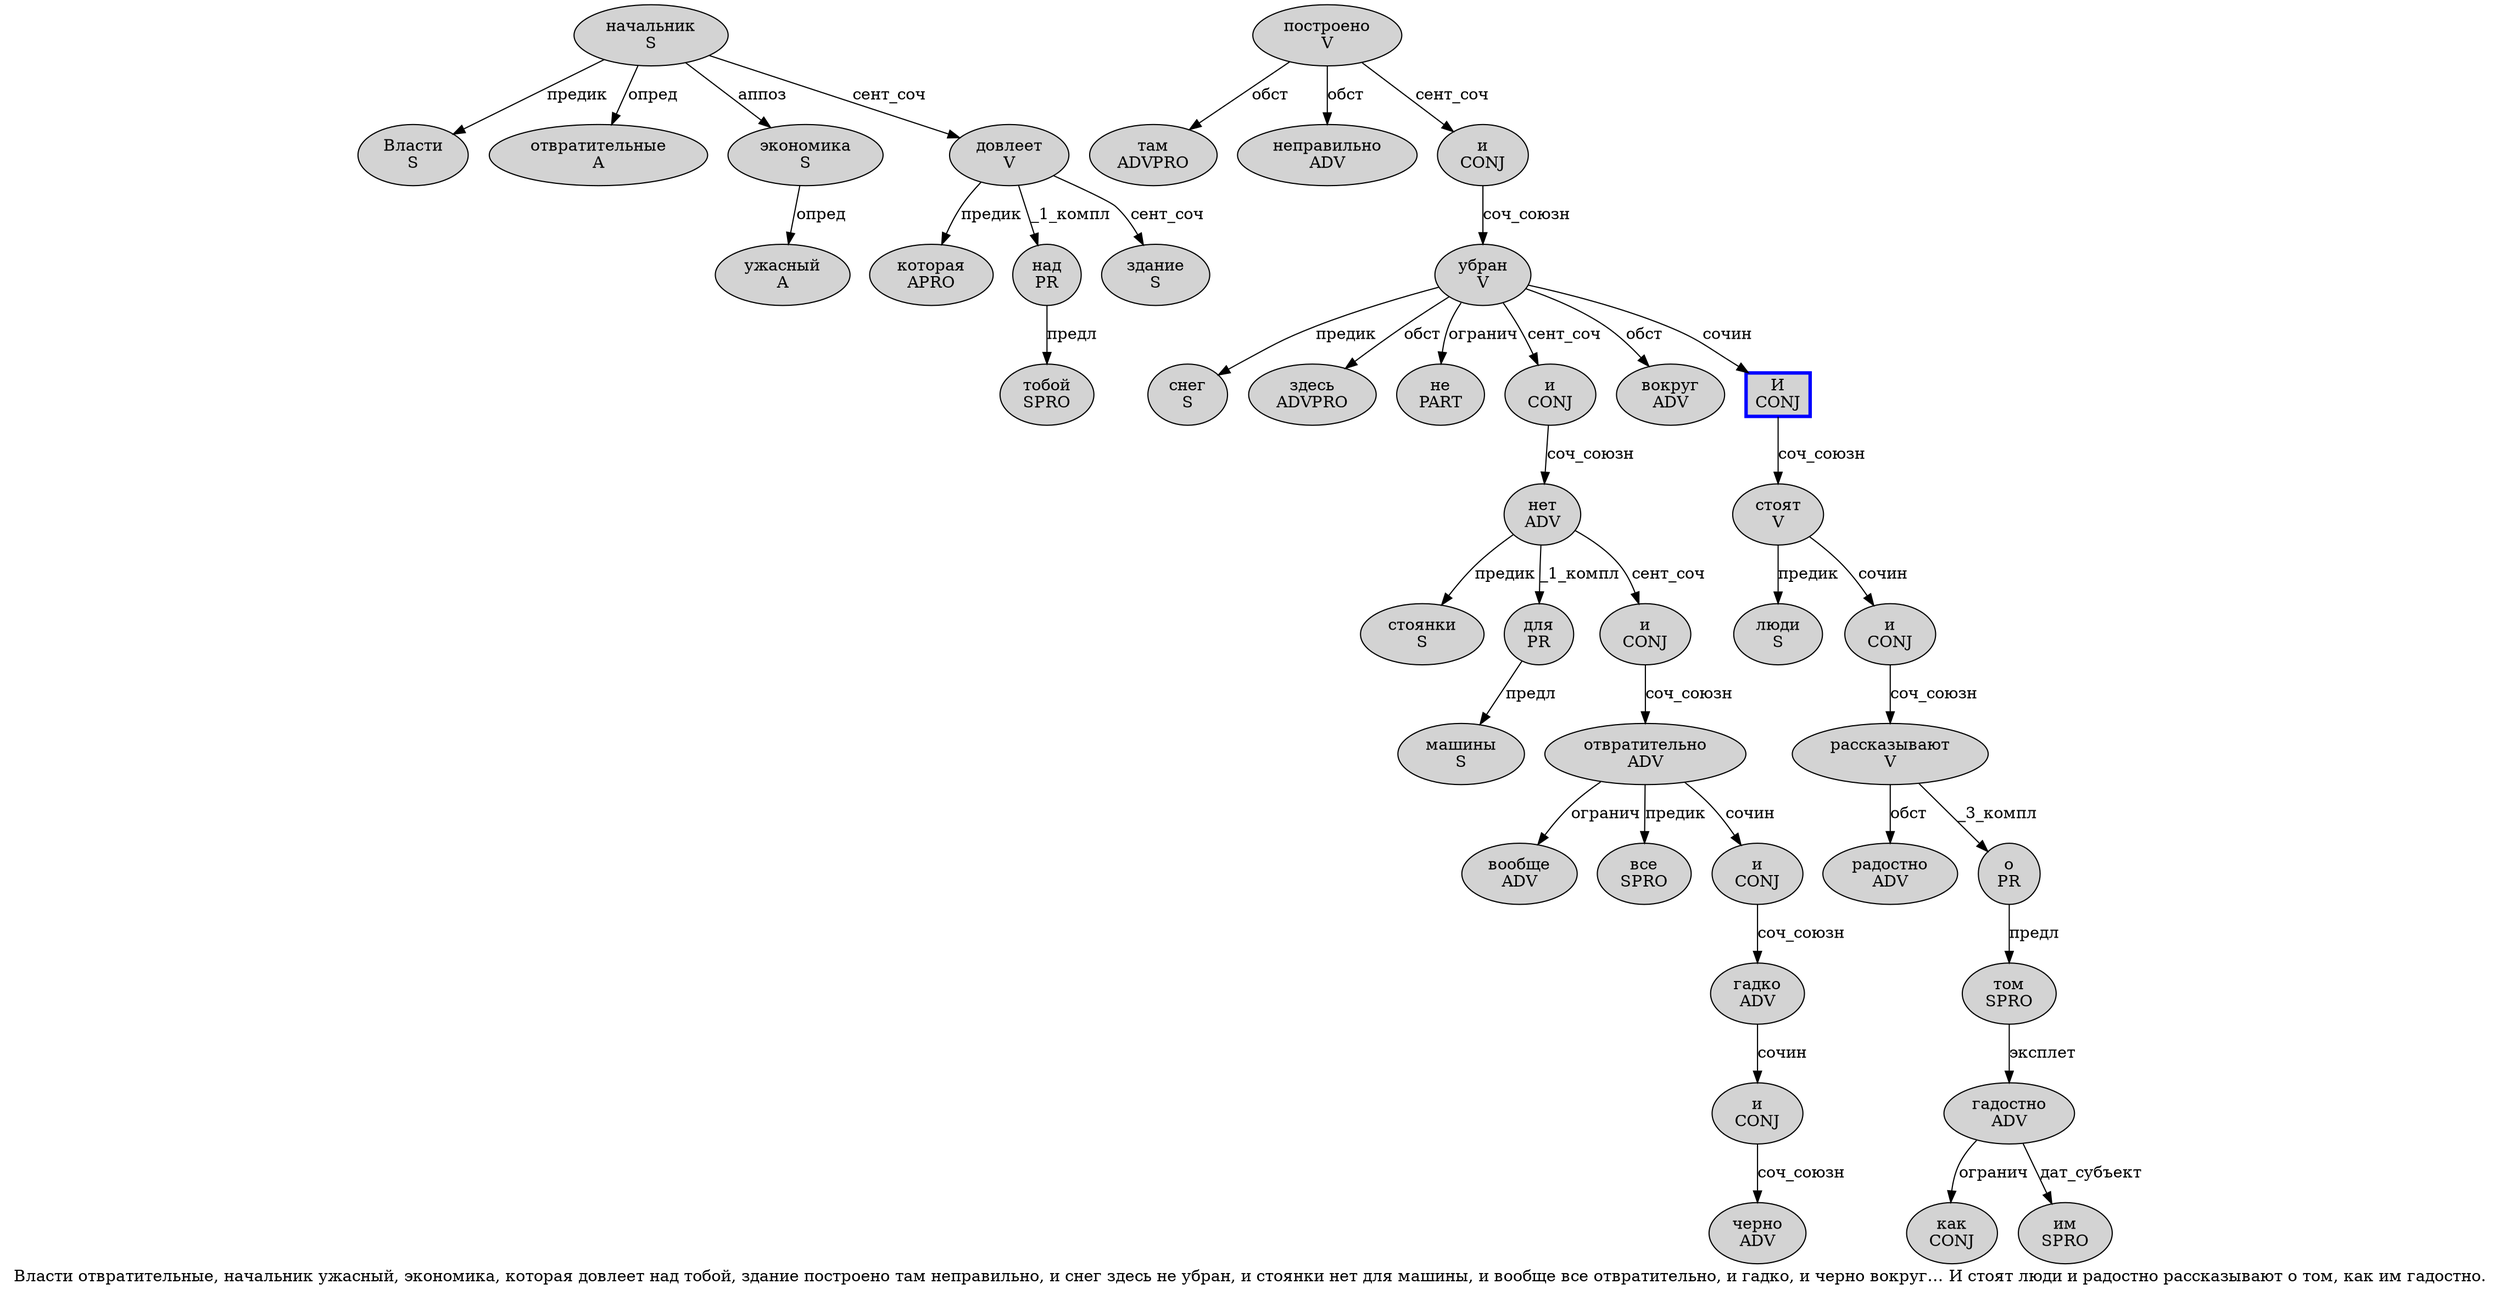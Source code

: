 digraph SENTENCE_642 {
	graph [label="Власти отвратительные, начальник ужасный, экономика, которая довлеет над тобой, здание построено там неправильно, и снег здесь не убран, и стоянки нет для машины, и вообще все отвратительно, и гадко, и черно вокруг… И стоят люди и радостно рассказывают о том, как им гадостно."]
	node [style=filled]
		0 [label="Власти
S" color="" fillcolor=lightgray penwidth=1 shape=ellipse]
		1 [label="отвратительные
A" color="" fillcolor=lightgray penwidth=1 shape=ellipse]
		3 [label="начальник
S" color="" fillcolor=lightgray penwidth=1 shape=ellipse]
		4 [label="ужасный
A" color="" fillcolor=lightgray penwidth=1 shape=ellipse]
		6 [label="экономика
S" color="" fillcolor=lightgray penwidth=1 shape=ellipse]
		8 [label="которая
APRO" color="" fillcolor=lightgray penwidth=1 shape=ellipse]
		9 [label="довлеет
V" color="" fillcolor=lightgray penwidth=1 shape=ellipse]
		10 [label="над
PR" color="" fillcolor=lightgray penwidth=1 shape=ellipse]
		11 [label="тобой
SPRO" color="" fillcolor=lightgray penwidth=1 shape=ellipse]
		13 [label="здание
S" color="" fillcolor=lightgray penwidth=1 shape=ellipse]
		14 [label="построено
V" color="" fillcolor=lightgray penwidth=1 shape=ellipse]
		15 [label="там
ADVPRO" color="" fillcolor=lightgray penwidth=1 shape=ellipse]
		16 [label="неправильно
ADV" color="" fillcolor=lightgray penwidth=1 shape=ellipse]
		18 [label="и
CONJ" color="" fillcolor=lightgray penwidth=1 shape=ellipse]
		19 [label="снег
S" color="" fillcolor=lightgray penwidth=1 shape=ellipse]
		20 [label="здесь
ADVPRO" color="" fillcolor=lightgray penwidth=1 shape=ellipse]
		21 [label="не
PART" color="" fillcolor=lightgray penwidth=1 shape=ellipse]
		22 [label="убран
V" color="" fillcolor=lightgray penwidth=1 shape=ellipse]
		24 [label="и
CONJ" color="" fillcolor=lightgray penwidth=1 shape=ellipse]
		25 [label="стоянки
S" color="" fillcolor=lightgray penwidth=1 shape=ellipse]
		26 [label="нет
ADV" color="" fillcolor=lightgray penwidth=1 shape=ellipse]
		27 [label="для
PR" color="" fillcolor=lightgray penwidth=1 shape=ellipse]
		28 [label="машины
S" color="" fillcolor=lightgray penwidth=1 shape=ellipse]
		30 [label="и
CONJ" color="" fillcolor=lightgray penwidth=1 shape=ellipse]
		31 [label="вообще
ADV" color="" fillcolor=lightgray penwidth=1 shape=ellipse]
		32 [label="все
SPRO" color="" fillcolor=lightgray penwidth=1 shape=ellipse]
		33 [label="отвратительно
ADV" color="" fillcolor=lightgray penwidth=1 shape=ellipse]
		35 [label="и
CONJ" color="" fillcolor=lightgray penwidth=1 shape=ellipse]
		36 [label="гадко
ADV" color="" fillcolor=lightgray penwidth=1 shape=ellipse]
		38 [label="и
CONJ" color="" fillcolor=lightgray penwidth=1 shape=ellipse]
		39 [label="черно
ADV" color="" fillcolor=lightgray penwidth=1 shape=ellipse]
		40 [label="вокруг
ADV" color="" fillcolor=lightgray penwidth=1 shape=ellipse]
		42 [label="И
CONJ" color=blue fillcolor=lightgray penwidth=3 shape=box]
		43 [label="стоят
V" color="" fillcolor=lightgray penwidth=1 shape=ellipse]
		44 [label="люди
S" color="" fillcolor=lightgray penwidth=1 shape=ellipse]
		45 [label="и
CONJ" color="" fillcolor=lightgray penwidth=1 shape=ellipse]
		46 [label="радостно
ADV" color="" fillcolor=lightgray penwidth=1 shape=ellipse]
		47 [label="рассказывают
V" color="" fillcolor=lightgray penwidth=1 shape=ellipse]
		48 [label="о
PR" color="" fillcolor=lightgray penwidth=1 shape=ellipse]
		49 [label="том
SPRO" color="" fillcolor=lightgray penwidth=1 shape=ellipse]
		51 [label="как
CONJ" color="" fillcolor=lightgray penwidth=1 shape=ellipse]
		52 [label="им
SPRO" color="" fillcolor=lightgray penwidth=1 shape=ellipse]
		53 [label="гадостно
ADV" color="" fillcolor=lightgray penwidth=1 shape=ellipse]
			35 -> 36 [label="соч_союзн"]
			33 -> 31 [label="огранич"]
			33 -> 32 [label="предик"]
			33 -> 35 [label="сочин"]
			53 -> 51 [label="огранич"]
			53 -> 52 [label="дат_субъект"]
			45 -> 47 [label="соч_союзн"]
			9 -> 8 [label="предик"]
			9 -> 10 [label="_1_компл"]
			9 -> 13 [label="сент_соч"]
			30 -> 33 [label="соч_союзн"]
			6 -> 4 [label="опред"]
			48 -> 49 [label="предл"]
			10 -> 11 [label="предл"]
			42 -> 43 [label="соч_союзн"]
			14 -> 15 [label="обст"]
			14 -> 16 [label="обст"]
			14 -> 18 [label="сент_соч"]
			36 -> 38 [label="сочин"]
			24 -> 26 [label="соч_союзн"]
			22 -> 19 [label="предик"]
			22 -> 20 [label="обст"]
			22 -> 21 [label="огранич"]
			22 -> 24 [label="сент_соч"]
			22 -> 40 [label="обст"]
			22 -> 42 [label="сочин"]
			38 -> 39 [label="соч_союзн"]
			49 -> 53 [label="эксплет"]
			3 -> 0 [label="предик"]
			3 -> 1 [label="опред"]
			3 -> 6 [label="аппоз"]
			3 -> 9 [label="сент_соч"]
			18 -> 22 [label="соч_союзн"]
			27 -> 28 [label="предл"]
			47 -> 46 [label="обст"]
			47 -> 48 [label="_3_компл"]
			26 -> 25 [label="предик"]
			26 -> 27 [label="_1_компл"]
			26 -> 30 [label="сент_соч"]
			43 -> 44 [label="предик"]
			43 -> 45 [label="сочин"]
}